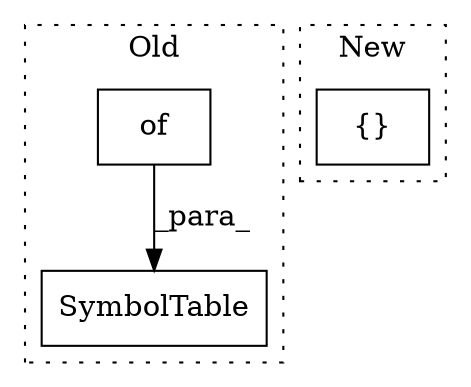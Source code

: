 digraph G {
subgraph cluster0 {
1 [label="SymbolTable" a="32" s="918,963" l="12,1" shape="box"];
3 [label="of" a="32" s="934,962" l="3,1" shape="box"];
label = "Old";
style="dotted";
}
subgraph cluster1 {
2 [label="{}" a="4" s="810,816" l="1,1" shape="box"];
label = "New";
style="dotted";
}
3 -> 1 [label="_para_"];
}